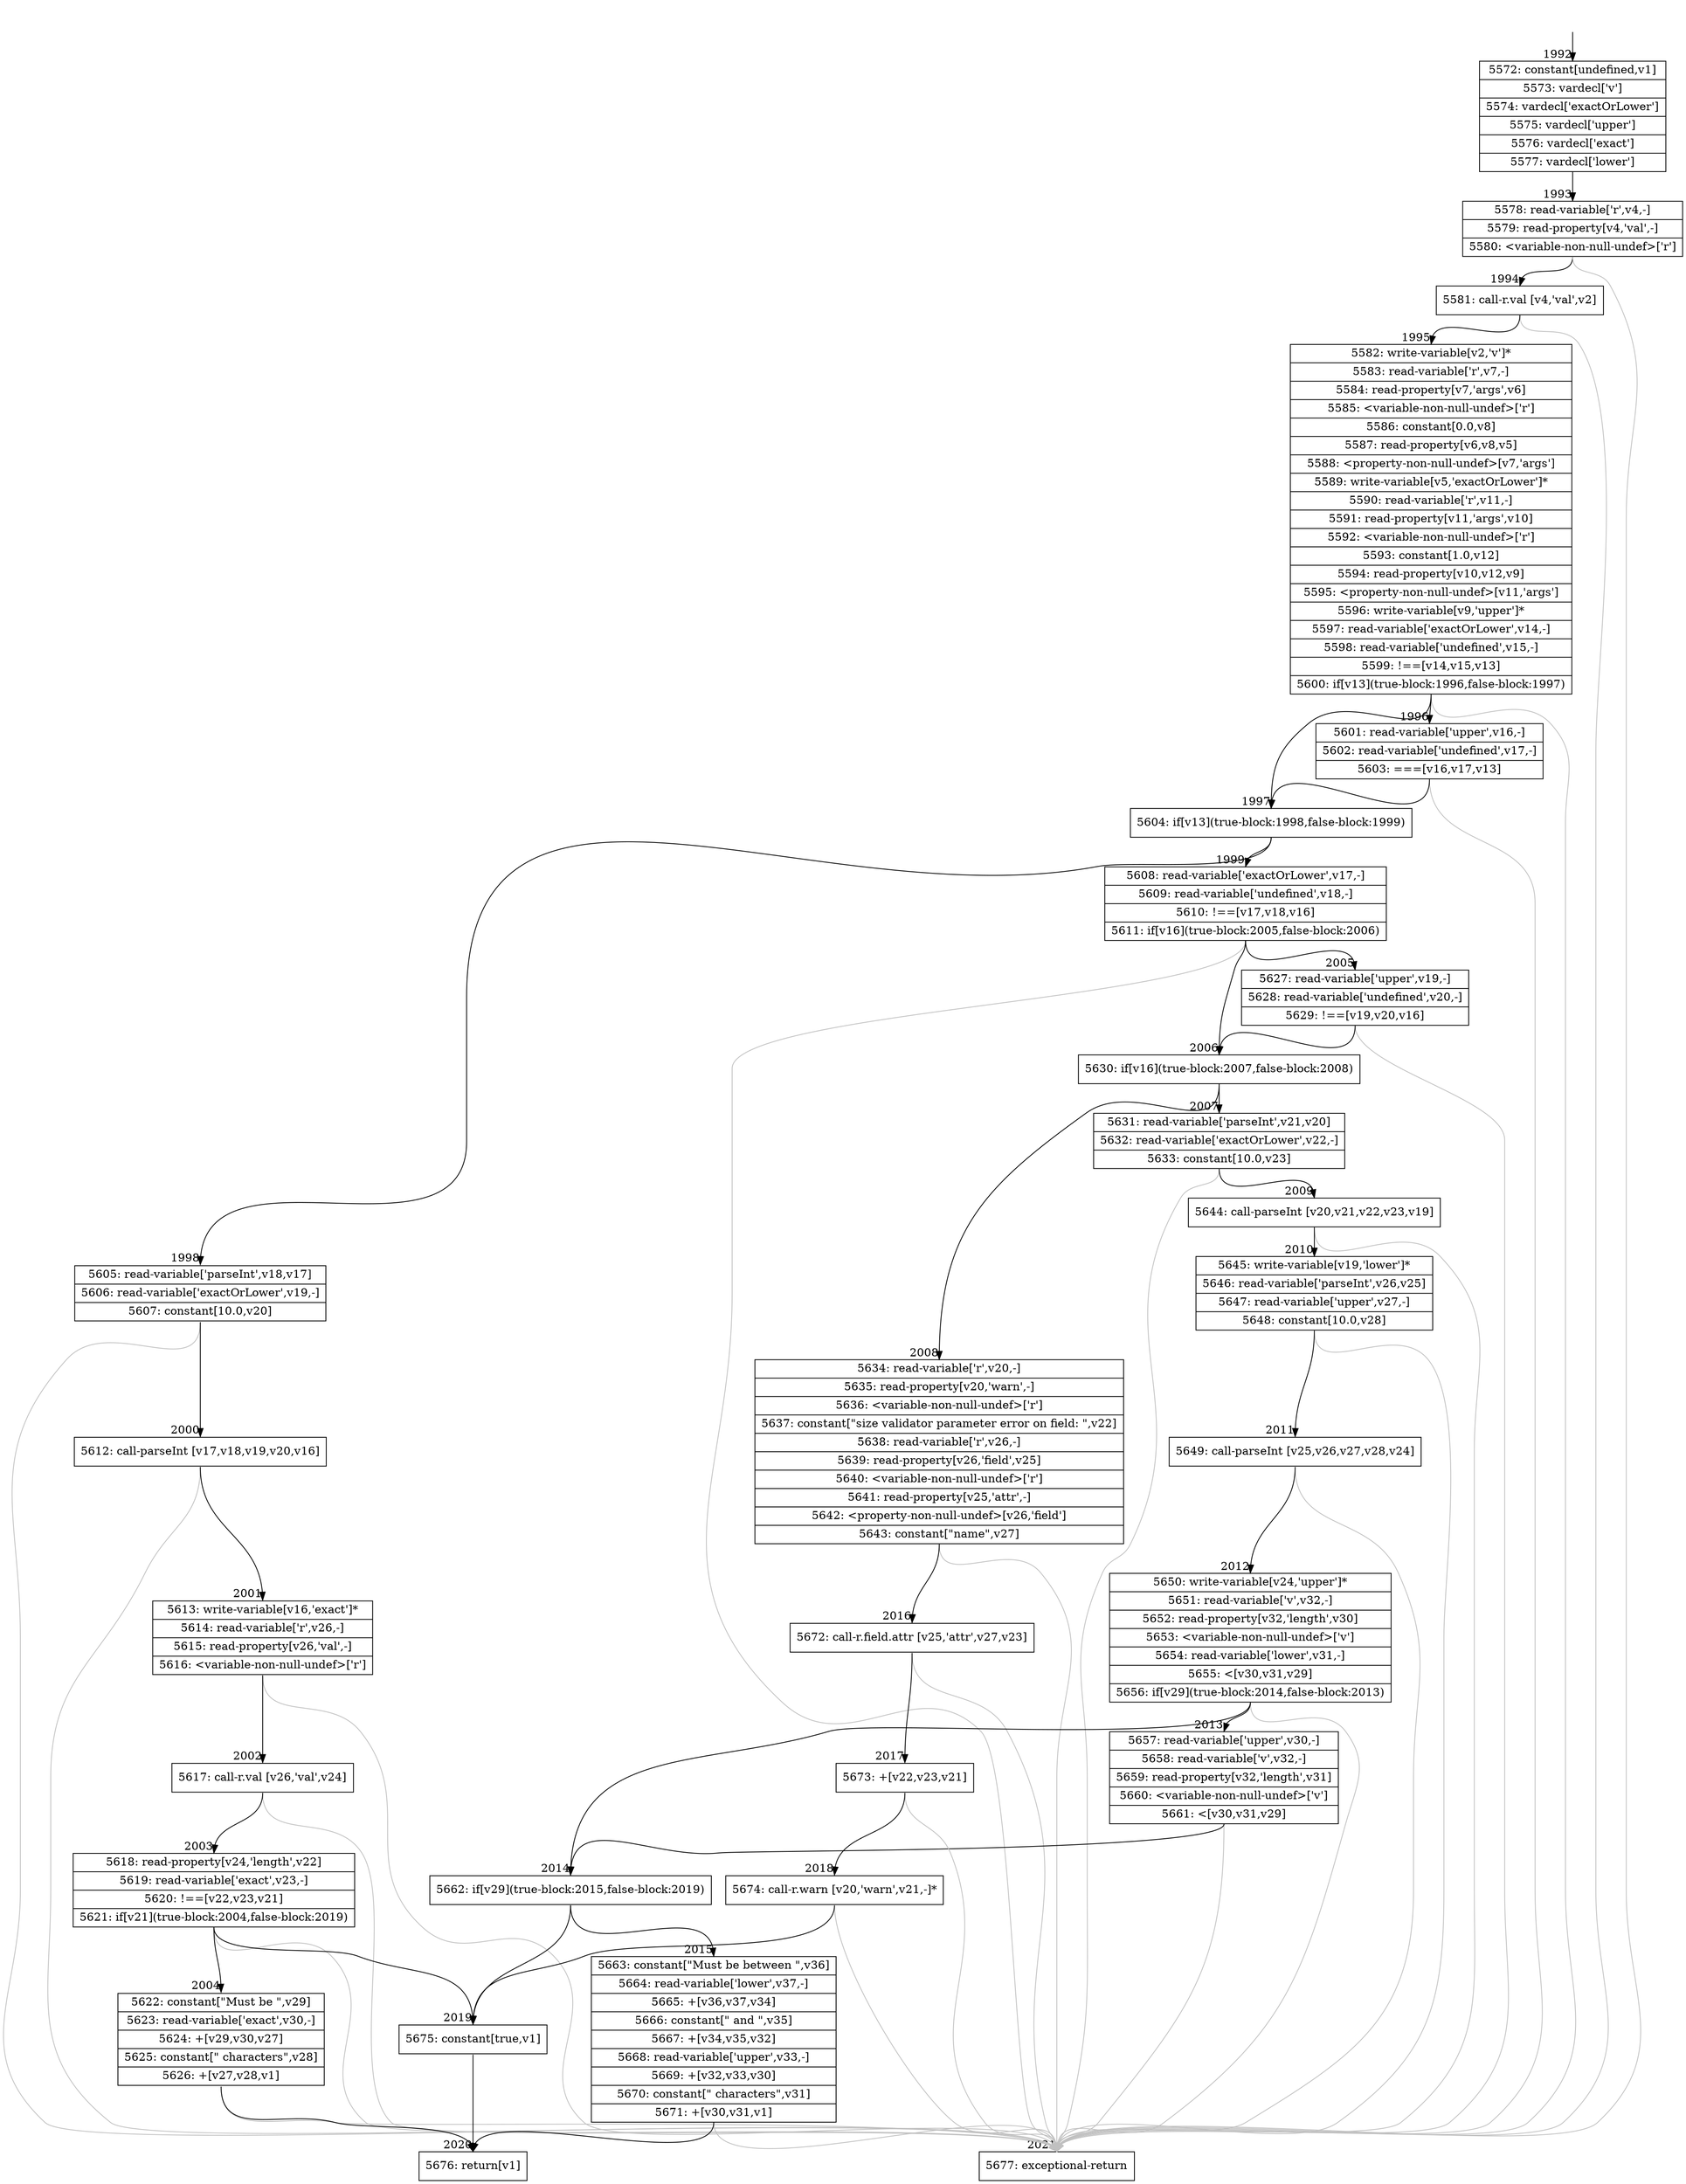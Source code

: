 digraph {
rankdir="TD"
BB_entry170[shape=none,label=""];
BB_entry170 -> BB1992 [tailport=s, headport=n, headlabel="    1992"]
BB1992 [shape=record label="{5572: constant[undefined,v1]|5573: vardecl['v']|5574: vardecl['exactOrLower']|5575: vardecl['upper']|5576: vardecl['exact']|5577: vardecl['lower']}" ] 
BB1992 -> BB1993 [tailport=s, headport=n, headlabel="      1993"]
BB1993 [shape=record label="{5578: read-variable['r',v4,-]|5579: read-property[v4,'val',-]|5580: \<variable-non-null-undef\>['r']}" ] 
BB1993 -> BB1994 [tailport=s, headport=n, headlabel="      1994"]
BB1993 -> BB2021 [tailport=s, headport=n, color=gray, headlabel="      2021"]
BB1994 [shape=record label="{5581: call-r.val [v4,'val',v2]}" ] 
BB1994 -> BB1995 [tailport=s, headport=n, headlabel="      1995"]
BB1994 -> BB2021 [tailport=s, headport=n, color=gray]
BB1995 [shape=record label="{5582: write-variable[v2,'v']*|5583: read-variable['r',v7,-]|5584: read-property[v7,'args',v6]|5585: \<variable-non-null-undef\>['r']|5586: constant[0.0,v8]|5587: read-property[v6,v8,v5]|5588: \<property-non-null-undef\>[v7,'args']|5589: write-variable[v5,'exactOrLower']*|5590: read-variable['r',v11,-]|5591: read-property[v11,'args',v10]|5592: \<variable-non-null-undef\>['r']|5593: constant[1.0,v12]|5594: read-property[v10,v12,v9]|5595: \<property-non-null-undef\>[v11,'args']|5596: write-variable[v9,'upper']*|5597: read-variable['exactOrLower',v14,-]|5598: read-variable['undefined',v15,-]|5599: !==[v14,v15,v13]|5600: if[v13](true-block:1996,false-block:1997)}" ] 
BB1995 -> BB1997 [tailport=s, headport=n, headlabel="      1997"]
BB1995 -> BB1996 [tailport=s, headport=n, headlabel="      1996"]
BB1995 -> BB2021 [tailport=s, headport=n, color=gray]
BB1996 [shape=record label="{5601: read-variable['upper',v16,-]|5602: read-variable['undefined',v17,-]|5603: ===[v16,v17,v13]}" ] 
BB1996 -> BB1997 [tailport=s, headport=n]
BB1996 -> BB2021 [tailport=s, headport=n, color=gray]
BB1997 [shape=record label="{5604: if[v13](true-block:1998,false-block:1999)}" ] 
BB1997 -> BB1998 [tailport=s, headport=n, headlabel="      1998"]
BB1997 -> BB1999 [tailport=s, headport=n, headlabel="      1999"]
BB1998 [shape=record label="{5605: read-variable['parseInt',v18,v17]|5606: read-variable['exactOrLower',v19,-]|5607: constant[10.0,v20]}" ] 
BB1998 -> BB2000 [tailport=s, headport=n, headlabel="      2000"]
BB1998 -> BB2021 [tailport=s, headport=n, color=gray]
BB1999 [shape=record label="{5608: read-variable['exactOrLower',v17,-]|5609: read-variable['undefined',v18,-]|5610: !==[v17,v18,v16]|5611: if[v16](true-block:2005,false-block:2006)}" ] 
BB1999 -> BB2006 [tailport=s, headport=n, headlabel="      2006"]
BB1999 -> BB2005 [tailport=s, headport=n, headlabel="      2005"]
BB1999 -> BB2021 [tailport=s, headport=n, color=gray]
BB2000 [shape=record label="{5612: call-parseInt [v17,v18,v19,v20,v16]}" ] 
BB2000 -> BB2001 [tailport=s, headport=n, headlabel="      2001"]
BB2000 -> BB2021 [tailport=s, headport=n, color=gray]
BB2001 [shape=record label="{5613: write-variable[v16,'exact']*|5614: read-variable['r',v26,-]|5615: read-property[v26,'val',-]|5616: \<variable-non-null-undef\>['r']}" ] 
BB2001 -> BB2002 [tailport=s, headport=n, headlabel="      2002"]
BB2001 -> BB2021 [tailport=s, headport=n, color=gray]
BB2002 [shape=record label="{5617: call-r.val [v26,'val',v24]}" ] 
BB2002 -> BB2003 [tailport=s, headport=n, headlabel="      2003"]
BB2002 -> BB2021 [tailport=s, headport=n, color=gray]
BB2003 [shape=record label="{5618: read-property[v24,'length',v22]|5619: read-variable['exact',v23,-]|5620: !==[v22,v23,v21]|5621: if[v21](true-block:2004,false-block:2019)}" ] 
BB2003 -> BB2004 [tailport=s, headport=n, headlabel="      2004"]
BB2003 -> BB2019 [tailport=s, headport=n, headlabel="      2019"]
BB2003 -> BB2021 [tailport=s, headport=n, color=gray]
BB2004 [shape=record label="{5622: constant[\"Must be \",v29]|5623: read-variable['exact',v30,-]|5624: +[v29,v30,v27]|5625: constant[\" characters\",v28]|5626: +[v27,v28,v1]}" ] 
BB2004 -> BB2020 [tailport=s, headport=n, headlabel="      2020"]
BB2004 -> BB2021 [tailport=s, headport=n, color=gray]
BB2005 [shape=record label="{5627: read-variable['upper',v19,-]|5628: read-variable['undefined',v20,-]|5629: !==[v19,v20,v16]}" ] 
BB2005 -> BB2006 [tailport=s, headport=n]
BB2005 -> BB2021 [tailport=s, headport=n, color=gray]
BB2006 [shape=record label="{5630: if[v16](true-block:2007,false-block:2008)}" ] 
BB2006 -> BB2007 [tailport=s, headport=n, headlabel="      2007"]
BB2006 -> BB2008 [tailport=s, headport=n, headlabel="      2008"]
BB2007 [shape=record label="{5631: read-variable['parseInt',v21,v20]|5632: read-variable['exactOrLower',v22,-]|5633: constant[10.0,v23]}" ] 
BB2007 -> BB2009 [tailport=s, headport=n, headlabel="      2009"]
BB2007 -> BB2021 [tailport=s, headport=n, color=gray]
BB2008 [shape=record label="{5634: read-variable['r',v20,-]|5635: read-property[v20,'warn',-]|5636: \<variable-non-null-undef\>['r']|5637: constant[\"size validator parameter error on field: \",v22]|5638: read-variable['r',v26,-]|5639: read-property[v26,'field',v25]|5640: \<variable-non-null-undef\>['r']|5641: read-property[v25,'attr',-]|5642: \<property-non-null-undef\>[v26,'field']|5643: constant[\"name\",v27]}" ] 
BB2008 -> BB2016 [tailport=s, headport=n, headlabel="      2016"]
BB2008 -> BB2021 [tailport=s, headport=n, color=gray]
BB2009 [shape=record label="{5644: call-parseInt [v20,v21,v22,v23,v19]}" ] 
BB2009 -> BB2010 [tailport=s, headport=n, headlabel="      2010"]
BB2009 -> BB2021 [tailport=s, headport=n, color=gray]
BB2010 [shape=record label="{5645: write-variable[v19,'lower']*|5646: read-variable['parseInt',v26,v25]|5647: read-variable['upper',v27,-]|5648: constant[10.0,v28]}" ] 
BB2010 -> BB2011 [tailport=s, headport=n, headlabel="      2011"]
BB2010 -> BB2021 [tailport=s, headport=n, color=gray]
BB2011 [shape=record label="{5649: call-parseInt [v25,v26,v27,v28,v24]}" ] 
BB2011 -> BB2012 [tailport=s, headport=n, headlabel="      2012"]
BB2011 -> BB2021 [tailport=s, headport=n, color=gray]
BB2012 [shape=record label="{5650: write-variable[v24,'upper']*|5651: read-variable['v',v32,-]|5652: read-property[v32,'length',v30]|5653: \<variable-non-null-undef\>['v']|5654: read-variable['lower',v31,-]|5655: \<[v30,v31,v29]|5656: if[v29](true-block:2014,false-block:2013)}" ] 
BB2012 -> BB2014 [tailport=s, headport=n, headlabel="      2014"]
BB2012 -> BB2013 [tailport=s, headport=n, headlabel="      2013"]
BB2012 -> BB2021 [tailport=s, headport=n, color=gray]
BB2013 [shape=record label="{5657: read-variable['upper',v30,-]|5658: read-variable['v',v32,-]|5659: read-property[v32,'length',v31]|5660: \<variable-non-null-undef\>['v']|5661: \<[v30,v31,v29]}" ] 
BB2013 -> BB2014 [tailport=s, headport=n]
BB2013 -> BB2021 [tailport=s, headport=n, color=gray]
BB2014 [shape=record label="{5662: if[v29](true-block:2015,false-block:2019)}" ] 
BB2014 -> BB2015 [tailport=s, headport=n, headlabel="      2015"]
BB2014 -> BB2019 [tailport=s, headport=n]
BB2015 [shape=record label="{5663: constant[\"Must be between \",v36]|5664: read-variable['lower',v37,-]|5665: +[v36,v37,v34]|5666: constant[\" and \",v35]|5667: +[v34,v35,v32]|5668: read-variable['upper',v33,-]|5669: +[v32,v33,v30]|5670: constant[\" characters\",v31]|5671: +[v30,v31,v1]}" ] 
BB2015 -> BB2020 [tailport=s, headport=n]
BB2015 -> BB2021 [tailport=s, headport=n, color=gray]
BB2016 [shape=record label="{5672: call-r.field.attr [v25,'attr',v27,v23]}" ] 
BB2016 -> BB2017 [tailport=s, headport=n, headlabel="      2017"]
BB2016 -> BB2021 [tailport=s, headport=n, color=gray]
BB2017 [shape=record label="{5673: +[v22,v23,v21]}" ] 
BB2017 -> BB2018 [tailport=s, headport=n, headlabel="      2018"]
BB2017 -> BB2021 [tailport=s, headport=n, color=gray]
BB2018 [shape=record label="{5674: call-r.warn [v20,'warn',v21,-]*}" ] 
BB2018 -> BB2019 [tailport=s, headport=n]
BB2018 -> BB2021 [tailport=s, headport=n, color=gray]
BB2019 [shape=record label="{5675: constant[true,v1]}" ] 
BB2019 -> BB2020 [tailport=s, headport=n]
BB2020 [shape=record label="{5676: return[v1]}" ] 
BB2021 [shape=record label="{5677: exceptional-return}" ] 
//#$~ 1894
}
